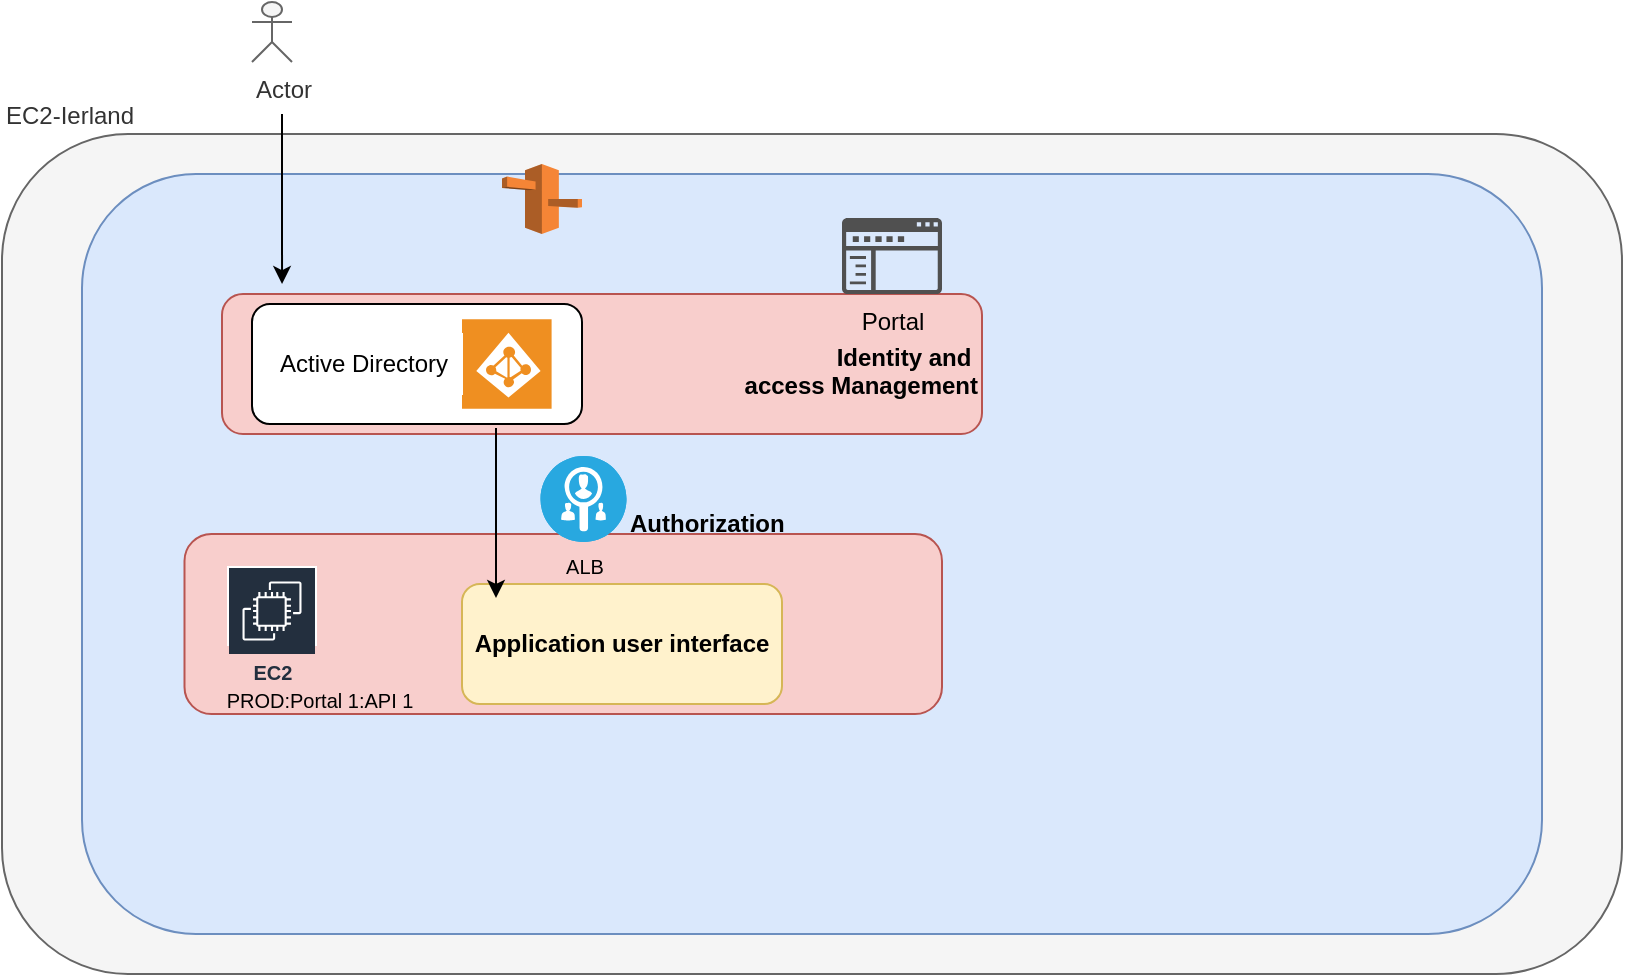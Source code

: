 <mxfile version="24.5.4" type="github">
  <diagram name="Page-1" id="-nh_xPQQfHSRBBNR71u0">
    <mxGraphModel dx="874" dy="462" grid="1" gridSize="10" guides="1" tooltips="1" connect="1" arrows="1" fold="1" page="1" pageScale="1" pageWidth="850" pageHeight="1100" math="0" shadow="0">
      <root>
        <mxCell id="0" />
        <mxCell id="1" parent="0" />
        <mxCell id="ouPOXtf0R_BEf44Ss9Ox-1" value="EC2-Ierland" style="rounded=1;whiteSpace=wrap;html=1;fillColor=#f5f5f5;fontColor=#333333;strokeColor=#666666;align=left;imageVerticalAlign=top;labelPosition=center;verticalLabelPosition=top;verticalAlign=bottom;" parent="1" vertex="1">
          <mxGeometry x="30" y="70" width="810" height="420" as="geometry" />
        </mxCell>
        <mxCell id="ouPOXtf0R_BEf44Ss9Ox-2" value="" style="rounded=1;whiteSpace=wrap;html=1;strokeColor=#6c8ebf;align=left;verticalAlign=middle;fontFamily=Helvetica;fontSize=12;fillColor=#dae8fc;" parent="1" vertex="1">
          <mxGeometry x="70" y="90" width="730" height="380" as="geometry" />
        </mxCell>
        <mxCell id="ouPOXtf0R_BEf44Ss9Ox-3" value="Actor" style="shape=umlActor;verticalLabelPosition=bottom;verticalAlign=top;html=1;outlineConnect=0;rounded=1;strokeColor=#666666;align=left;fontFamily=Helvetica;fontSize=12;fontColor=#333333;fillColor=#f5f5f5;" parent="1" vertex="1">
          <mxGeometry x="155" y="4" width="20" height="30" as="geometry" />
        </mxCell>
        <mxCell id="ouPOXtf0R_BEf44Ss9Ox-4" value="&lt;div&gt;Identity and&amp;nbsp; &lt;br&gt;access Management&lt;/div&gt;&lt;div&gt;&lt;br&gt;&lt;/div&gt;" style="rounded=1;whiteSpace=wrap;html=1;strokeColor=#b85450;align=right;verticalAlign=bottom;fontFamily=Helvetica;fontSize=12;fillColor=#f8cecc;fontStyle=1;labelPosition=center;verticalLabelPosition=middle;" parent="1" vertex="1">
          <mxGeometry x="140" y="150" width="380" height="70" as="geometry" />
        </mxCell>
        <mxCell id="ouPOXtf0R_BEf44Ss9Ox-7" value="" style="rounded=1;whiteSpace=wrap;html=1;align=left;verticalAlign=middle;fontFamily=Helvetica;fontSize=12;" parent="1" vertex="1">
          <mxGeometry x="155" y="155" width="165" height="60" as="geometry" />
        </mxCell>
        <mxCell id="ouPOXtf0R_BEf44Ss9Ox-6" value="" style="shadow=0;dashed=0;html=1;strokeColor=none;fillColor=#EF8F21;labelPosition=center;verticalLabelPosition=bottom;verticalAlign=top;align=center;outlineConnect=0;shape=mxgraph.veeam.active_directory;rounded=1;fontFamily=Helvetica;fontSize=12;fontColor=#333333;" parent="1" vertex="1">
          <mxGeometry x="260" y="162.6" width="44.8" height="44.8" as="geometry" />
        </mxCell>
        <mxCell id="ouPOXtf0R_BEf44Ss9Ox-8" value="&lt;span style=&quot;color: rgb(0, 0, 0); font-size: 12px; text-wrap: nowrap;&quot;&gt;Active Directory&lt;/span&gt;" style="strokeWidth=1;shadow=0;dashed=0;align=center;html=1;shape=mxgraph.mockup.text.textBox;align=left;fontSize=17;spacingLeft=4;spacingTop=-3;whiteSpace=wrap;mainText=;rounded=1;verticalAlign=middle;fontFamily=Helvetica;strokeColor=#FFFFFF;" parent="1" vertex="1">
          <mxGeometry x="162.5" y="170" width="97.5" height="30" as="geometry" />
        </mxCell>
        <mxCell id="5-6kPBd7d1gziYA4j6xH-1" value="" style="endArrow=classic;html=1;rounded=0;entryX=0.079;entryY=-0.071;entryDx=0;entryDy=0;entryPerimeter=0;" edge="1" parent="1" target="ouPOXtf0R_BEf44Ss9Ox-4">
          <mxGeometry width="50" height="50" relative="1" as="geometry">
            <mxPoint x="170" y="60" as="sourcePoint" />
            <mxPoint x="450" y="220" as="targetPoint" />
          </mxGeometry>
        </mxCell>
        <mxCell id="5-6kPBd7d1gziYA4j6xH-2" value="" style="outlineConnect=0;dashed=0;verticalLabelPosition=bottom;verticalAlign=top;align=center;html=1;shape=mxgraph.aws3.route_53;fillColor=#F58536;gradientColor=none;" vertex="1" parent="1">
          <mxGeometry x="280" y="85" width="40" height="35" as="geometry" />
        </mxCell>
        <mxCell id="5-6kPBd7d1gziYA4j6xH-3" value="Portal" style="sketch=0;pointerEvents=1;shadow=0;dashed=0;html=1;strokeColor=none;labelPosition=center;verticalLabelPosition=bottom;verticalAlign=top;align=center;fillColor=#505050;shape=mxgraph.mscae.intune.company_portal" vertex="1" parent="1">
          <mxGeometry x="450" y="112" width="50" height="38" as="geometry" />
        </mxCell>
        <mxCell id="5-6kPBd7d1gziYA4j6xH-4" value="" style="rounded=1;whiteSpace=wrap;html=1;fillColor=#f8cecc;strokeColor=#b85450;glass=0;shadow=0;" vertex="1" parent="1">
          <mxGeometry x="121.25" y="270" width="378.75" height="90" as="geometry" />
        </mxCell>
        <mxCell id="5-6kPBd7d1gziYA4j6xH-5" value="EC2" style="sketch=0;outlineConnect=0;fontColor=#232F3E;gradientColor=none;strokeColor=#ffffff;fillColor=#232F3E;dashed=0;verticalLabelPosition=bottom;verticalAlign=top;align=center;html=1;whiteSpace=wrap;fontSize=10;fontStyle=1;spacing=3;shape=mxgraph.aws4.productIcon;prIcon=mxgraph.aws4.ec2;labelPosition=center;" vertex="1" parent="1">
          <mxGeometry x="142.5" y="286" width="45" height="40" as="geometry" />
        </mxCell>
        <mxCell id="5-6kPBd7d1gziYA4j6xH-6" value="Authorization" style="text;html=1;align=left;verticalAlign=middle;whiteSpace=wrap;rounded=0;fontStyle=1" vertex="1" parent="1">
          <mxGeometry x="342.25" y="260" width="88.75" height="10" as="geometry" />
        </mxCell>
        <mxCell id="5-6kPBd7d1gziYA4j6xH-7" value="ALB" style="fillColor=#28A8E0;verticalLabelPosition=bottom;sketch=0;html=1;strokeColor=#ffffff;verticalAlign=top;align=center;points=[[0.145,0.145,0],[0.5,0,0],[0.855,0.145,0],[1,0.5,0],[0.855,0.855,0],[0.5,1,0],[0.145,0.855,0],[0,0.5,0]];pointerEvents=1;shape=mxgraph.cisco_safe.compositeIcon;bgIcon=ellipse;resIcon=mxgraph.cisco_safe.capability.identity_authorization_alt;fontSize=10;" vertex="1" parent="1">
          <mxGeometry x="299.25" y="231" width="43" height="43" as="geometry" />
        </mxCell>
        <mxCell id="5-6kPBd7d1gziYA4j6xH-8" value="PROD:Portal 1:API 1" style="text;html=1;align=center;verticalAlign=middle;whiteSpace=wrap;rounded=0;fontSize=10;" vertex="1" parent="1">
          <mxGeometry x="124.5" y="348" width="127.5" height="10" as="geometry" />
        </mxCell>
        <mxCell id="5-6kPBd7d1gziYA4j6xH-9" value="&lt;b&gt;Application user interface&lt;/b&gt;" style="rounded=1;whiteSpace=wrap;html=1;fillColor=#fff2cc;strokeColor=#d6b656;" vertex="1" parent="1">
          <mxGeometry x="260" y="295" width="160" height="60" as="geometry" />
        </mxCell>
        <mxCell id="5-6kPBd7d1gziYA4j6xH-10" value="" style="endArrow=classic;html=1;rounded=0;entryX=0.079;entryY=-0.071;entryDx=0;entryDy=0;entryPerimeter=0;" edge="1" parent="1">
          <mxGeometry width="50" height="50" relative="1" as="geometry">
            <mxPoint x="277" y="217" as="sourcePoint" />
            <mxPoint x="277" y="302" as="targetPoint" />
          </mxGeometry>
        </mxCell>
      </root>
    </mxGraphModel>
  </diagram>
</mxfile>
